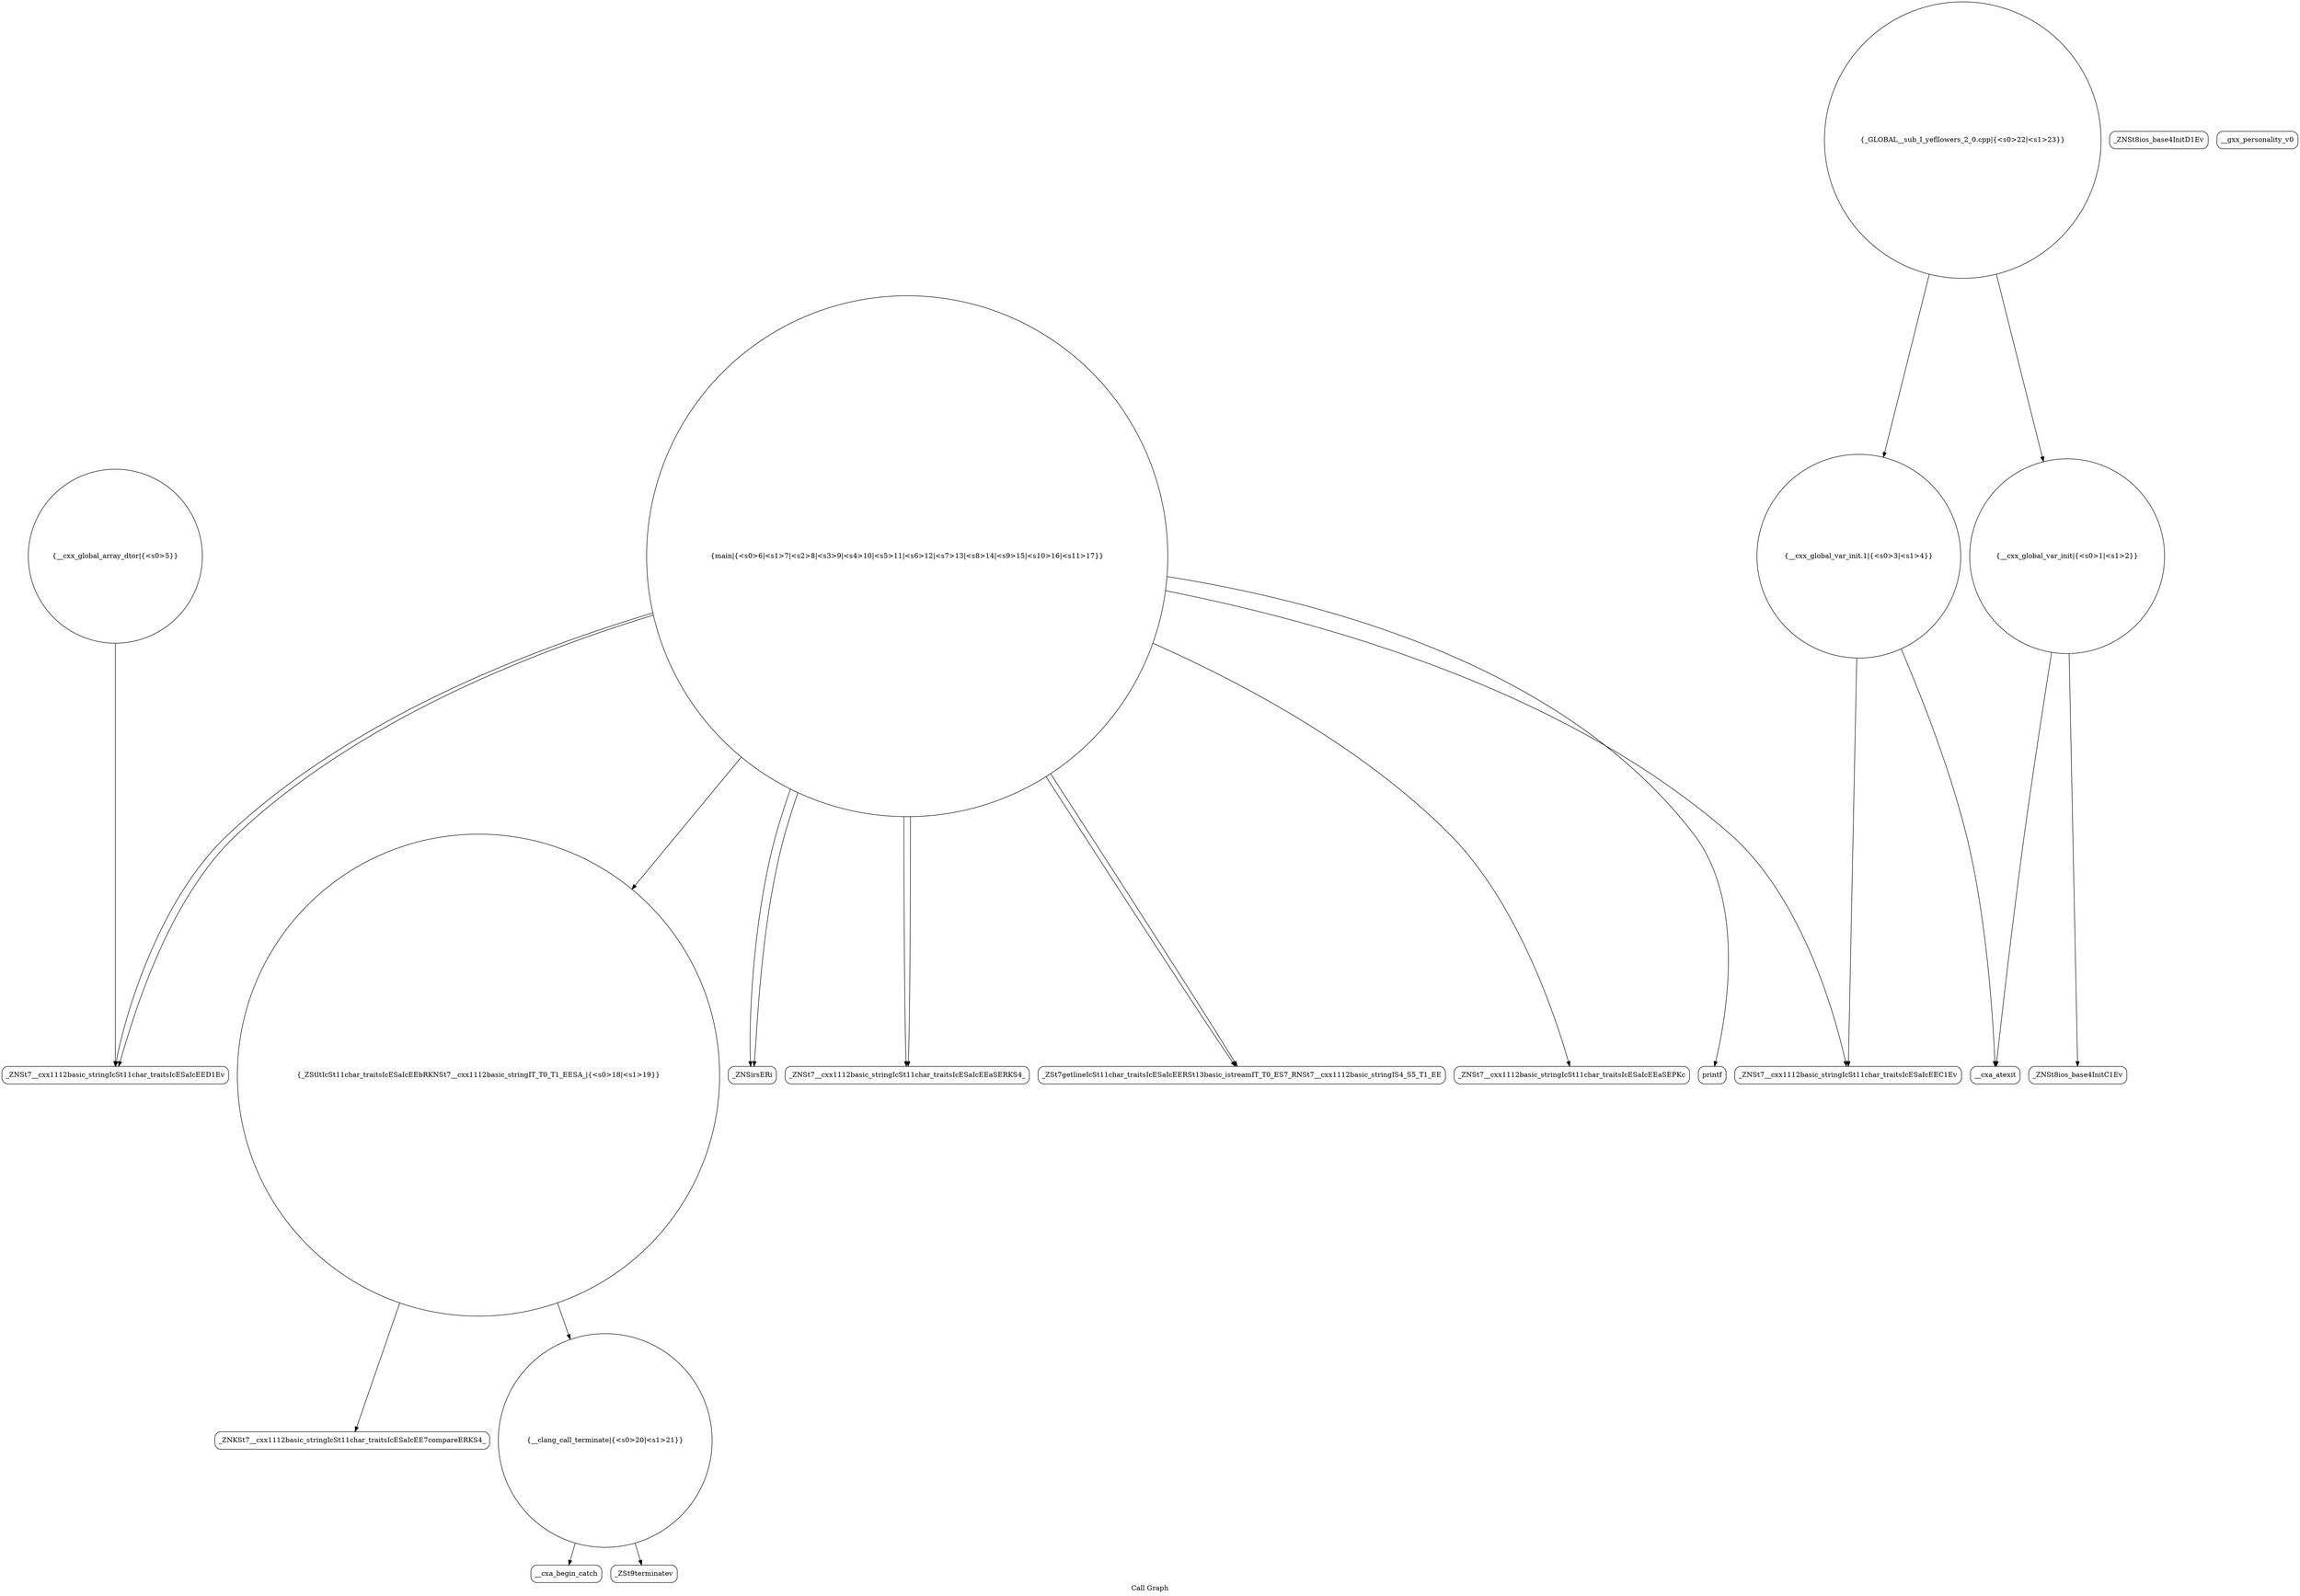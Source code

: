 digraph "Call Graph" {
	label="Call Graph";

	Node0x55af2fe3ede0 [shape=record,shape=circle,label="{__cxx_global_var_init|{<s0>1|<s1>2}}"];
	Node0x55af2fe3ede0:s0 -> Node0x55af2fe3ee60[color=black];
	Node0x55af2fe3ede0:s1 -> Node0x55af2fe74f70[color=black];
	Node0x55af2fe75170 [shape=record,shape=Mrecord,label="{_ZNSt7__cxx1112basic_stringIcSt11char_traitsIcESaIcEED1Ev}"];
	Node0x55af2fe754f0 [shape=record,shape=circle,label="{_ZStltIcSt11char_traitsIcESaIcEEbRKNSt7__cxx1112basic_stringIT_T0_T1_EESA_|{<s0>18|<s1>19}}"];
	Node0x55af2fe754f0:s0 -> Node0x55af2fe755f0[color=black];
	Node0x55af2fe754f0:s1 -> Node0x55af2fe75670[color=black];
	Node0x55af2fe74ef0 [shape=record,shape=Mrecord,label="{_ZNSt8ios_base4InitD1Ev}"];
	Node0x55af2fe75270 [shape=record,shape=Mrecord,label="{_ZNSirsERi}"];
	Node0x55af2fe755f0 [shape=record,shape=Mrecord,label="{_ZNKSt7__cxx1112basic_stringIcSt11char_traitsIcESaIcEE7compareERKS4_}"];
	Node0x55af2fe74ff0 [shape=record,shape=circle,label="{__cxx_global_var_init.1|{<s0>3|<s1>4}}"];
	Node0x55af2fe74ff0:s0 -> Node0x55af2fe75070[color=black];
	Node0x55af2fe74ff0:s1 -> Node0x55af2fe74f70[color=black];
	Node0x55af2fe75370 [shape=record,shape=Mrecord,label="{__gxx_personality_v0}"];
	Node0x55af2fe756f0 [shape=record,shape=Mrecord,label="{__cxa_begin_catch}"];
	Node0x55af2fe750f0 [shape=record,shape=circle,label="{__cxx_global_array_dtor|{<s0>5}}"];
	Node0x55af2fe750f0:s0 -> Node0x55af2fe75170[color=black];
	Node0x55af2fe75470 [shape=record,shape=Mrecord,label="{_ZNSt7__cxx1112basic_stringIcSt11char_traitsIcESaIcEEaSERKS4_}"];
	Node0x55af2fe757f0 [shape=record,shape=circle,label="{_GLOBAL__sub_I_yefllowers_2_0.cpp|{<s0>22|<s1>23}}"];
	Node0x55af2fe757f0:s0 -> Node0x55af2fe3ede0[color=black];
	Node0x55af2fe757f0:s1 -> Node0x55af2fe74ff0[color=black];
	Node0x55af2fe3ee60 [shape=record,shape=Mrecord,label="{_ZNSt8ios_base4InitC1Ev}"];
	Node0x55af2fe751f0 [shape=record,shape=circle,label="{main|{<s0>6|<s1>7|<s2>8|<s3>9|<s4>10|<s5>11|<s6>12|<s7>13|<s8>14|<s9>15|<s10>16|<s11>17}}"];
	Node0x55af2fe751f0:s0 -> Node0x55af2fe75270[color=black];
	Node0x55af2fe751f0:s1 -> Node0x55af2fe75270[color=black];
	Node0x55af2fe751f0:s2 -> Node0x55af2fe75070[color=black];
	Node0x55af2fe751f0:s3 -> Node0x55af2fe752f0[color=black];
	Node0x55af2fe751f0:s4 -> Node0x55af2fe753f0[color=black];
	Node0x55af2fe751f0:s5 -> Node0x55af2fe752f0[color=black];
	Node0x55af2fe751f0:s6 -> Node0x55af2fe75470[color=black];
	Node0x55af2fe751f0:s7 -> Node0x55af2fe75170[color=black];
	Node0x55af2fe751f0:s8 -> Node0x55af2fe754f0[color=black];
	Node0x55af2fe751f0:s9 -> Node0x55af2fe75470[color=black];
	Node0x55af2fe751f0:s10 -> Node0x55af2fe75570[color=black];
	Node0x55af2fe751f0:s11 -> Node0x55af2fe75170[color=black];
	Node0x55af2fe75570 [shape=record,shape=Mrecord,label="{printf}"];
	Node0x55af2fe74f70 [shape=record,shape=Mrecord,label="{__cxa_atexit}"];
	Node0x55af2fe752f0 [shape=record,shape=Mrecord,label="{_ZSt7getlineIcSt11char_traitsIcESaIcEERSt13basic_istreamIT_T0_ES7_RNSt7__cxx1112basic_stringIS4_S5_T1_EE}"];
	Node0x55af2fe75670 [shape=record,shape=circle,label="{__clang_call_terminate|{<s0>20|<s1>21}}"];
	Node0x55af2fe75670:s0 -> Node0x55af2fe756f0[color=black];
	Node0x55af2fe75670:s1 -> Node0x55af2fe75770[color=black];
	Node0x55af2fe75070 [shape=record,shape=Mrecord,label="{_ZNSt7__cxx1112basic_stringIcSt11char_traitsIcESaIcEEC1Ev}"];
	Node0x55af2fe753f0 [shape=record,shape=Mrecord,label="{_ZNSt7__cxx1112basic_stringIcSt11char_traitsIcESaIcEEaSEPKc}"];
	Node0x55af2fe75770 [shape=record,shape=Mrecord,label="{_ZSt9terminatev}"];
}

